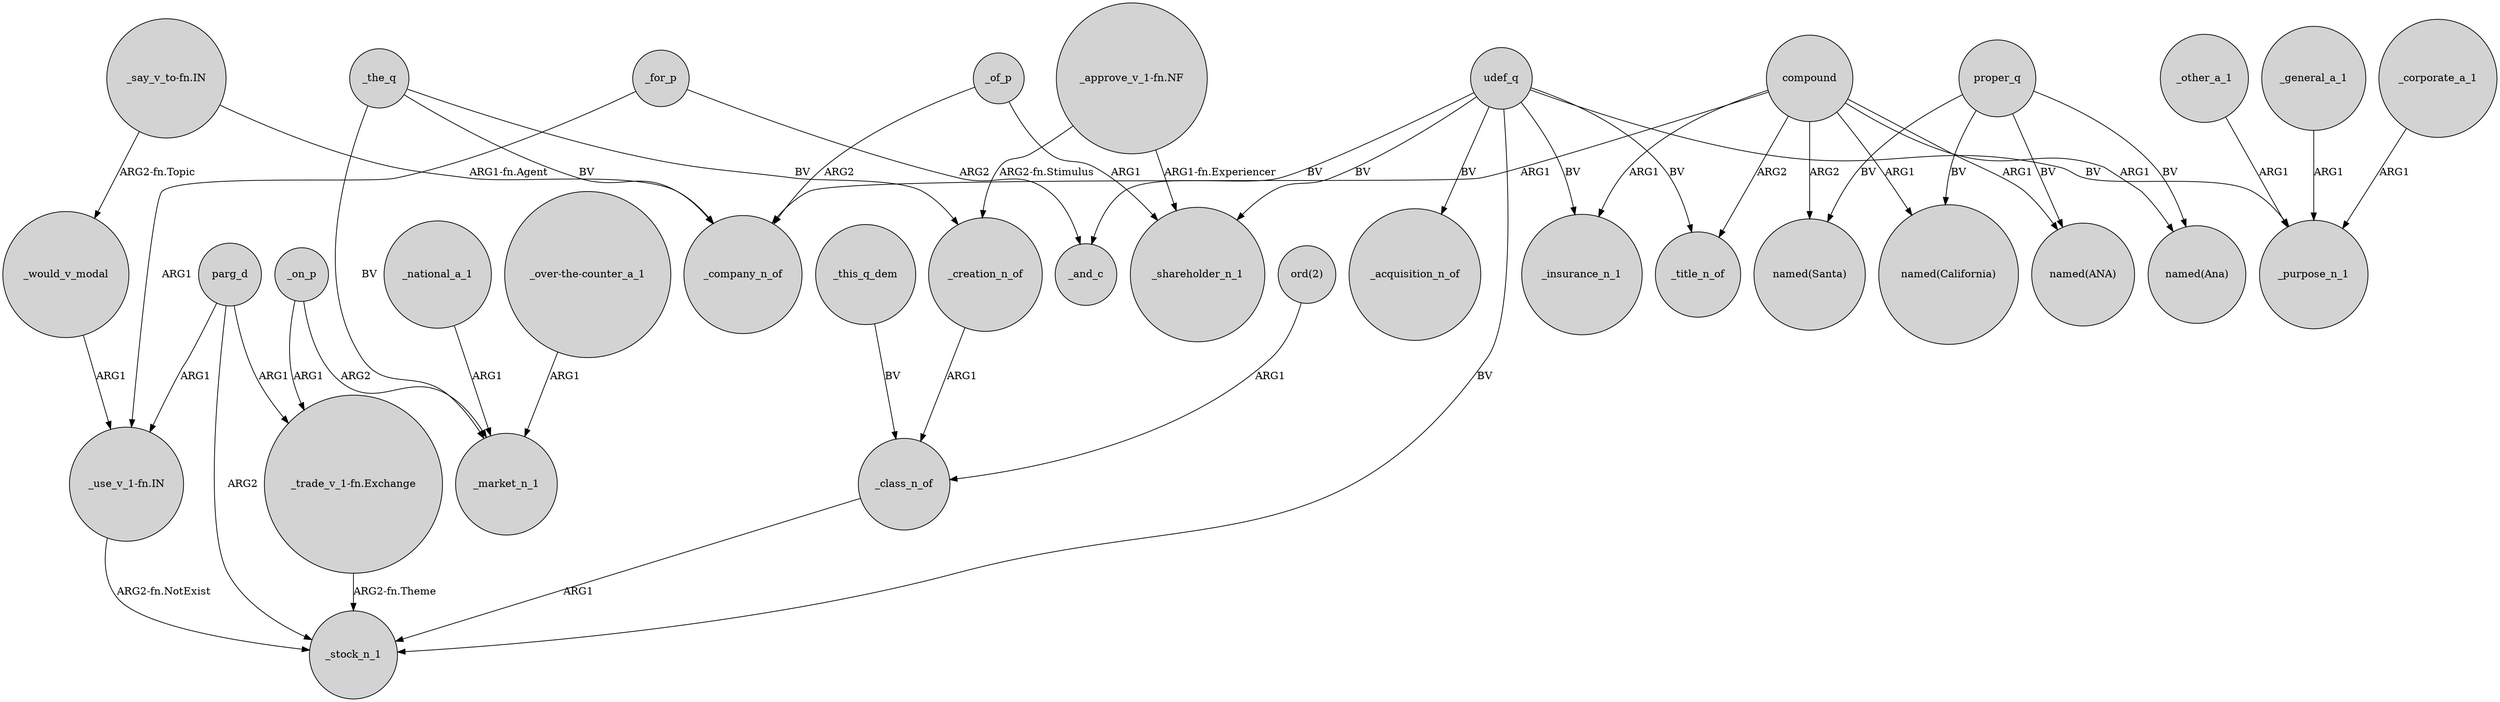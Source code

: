 digraph {
	node [shape=circle style=filled]
	"_say_v_to-fn.IN" -> _would_v_modal [label="ARG2-fn.Topic"]
	"_approve_v_1-fn.NF" -> _shareholder_n_1 [label="ARG1-fn.Experiencer"]
	compound -> _insurance_n_1 [label=ARG1]
	compound -> "named(Ana)" [label=ARG1]
	_would_v_modal -> "_use_v_1-fn.IN" [label=ARG1]
	_national_a_1 -> _market_n_1 [label=ARG1]
	parg_d -> "_trade_v_1-fn.Exchange" [label=ARG1]
	_general_a_1 -> _purpose_n_1 [label=ARG1]
	_corporate_a_1 -> _purpose_n_1 [label=ARG1]
	udef_q -> _insurance_n_1 [label=BV]
	compound -> "named(Santa)" [label=ARG2]
	proper_q -> "named(California)" [label=BV]
	_the_q -> _creation_n_of [label=BV]
	_on_p -> _market_n_1 [label=ARG2]
	udef_q -> _purpose_n_1 [label=BV]
	_of_p -> _shareholder_n_1 [label=ARG1]
	_for_p -> _and_c [label=ARG2]
	udef_q -> _title_n_of [label=BV]
	udef_q -> _shareholder_n_1 [label=BV]
	proper_q -> "named(Santa)" [label=BV]
	_the_q -> _company_n_of [label=BV]
	compound -> _title_n_of [label=ARG2]
	_on_p -> "_trade_v_1-fn.Exchange" [label=ARG1]
	compound -> "named(ANA)" [label=ARG1]
	"_trade_v_1-fn.Exchange" -> _stock_n_1 [label="ARG2-fn.Theme"]
	compound -> _company_n_of [label=ARG1]
	_this_q_dem -> _class_n_of [label=BV]
	compound -> "named(California)" [label=ARG1]
	udef_q -> _stock_n_1 [label=BV]
	udef_q -> _acquisition_n_of [label=BV]
	parg_d -> "_use_v_1-fn.IN" [label=ARG1]
	proper_q -> "named(ANA)" [label=BV]
	_class_n_of -> _stock_n_1 [label=ARG1]
	"_approve_v_1-fn.NF" -> _creation_n_of [label="ARG2-fn.Stimulus"]
	_creation_n_of -> _class_n_of [label=ARG1]
	"ord(2)" -> _class_n_of [label=ARG1]
	proper_q -> "named(Ana)" [label=BV]
	"_say_v_to-fn.IN" -> _company_n_of [label="ARG1-fn.Agent"]
	_other_a_1 -> _purpose_n_1 [label=ARG1]
	_for_p -> "_use_v_1-fn.IN" [label=ARG1]
	_the_q -> _market_n_1 [label=BV]
	udef_q -> _and_c [label=BV]
	"_use_v_1-fn.IN" -> _stock_n_1 [label="ARG2-fn.NotExist"]
	_of_p -> _company_n_of [label=ARG2]
	"_over-the-counter_a_1" -> _market_n_1 [label=ARG1]
	parg_d -> _stock_n_1 [label=ARG2]
}
